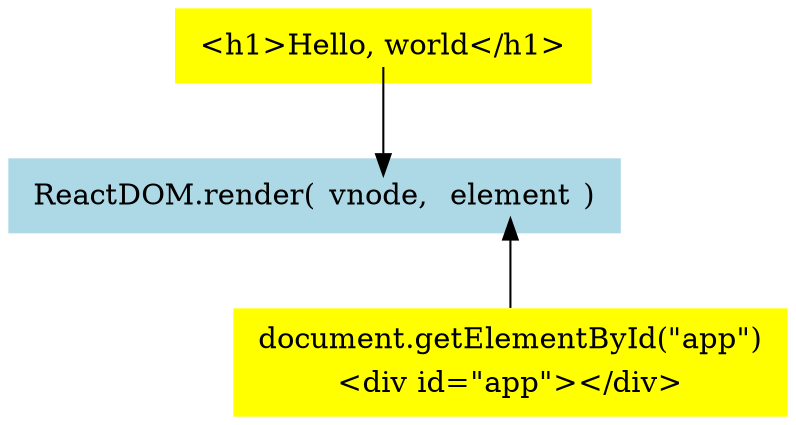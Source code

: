 digraph meiosistutorial {
  mrender [shape="plaintext", style="filled", fillcolor="lightblue", label=<
    <table border="0">
      <tr>
        <td>ReactDOM.render(</td>
        <td port="view">vnode, </td>
        <td port="element">element</td>
        <td>)</td>
      </tr>
    </table>
  >]

  element [shape="plaintext", style="filled", fillcolor="yellow", label=<
    <table border="0">
      <tr>
        <td>document.getElementById("app")</td>
      </tr>
      <tr>
        <td>&lt;div id="app"&gt;&lt;/div&gt;</td>
      </tr>
    </table>
  >]

  view [shape="plaintext", style="filled", fillcolor="yellow", label=<
    <table border="0">
      <tr>
        <td port="mview">&lt;h1&gt;Hello, world&lt;/h1&gt;</td>
      </tr>
    </table>
  >]

  mrender:element -> element [label="", dir="back"]
  view:mview -> mrender:view [label=""]
}
